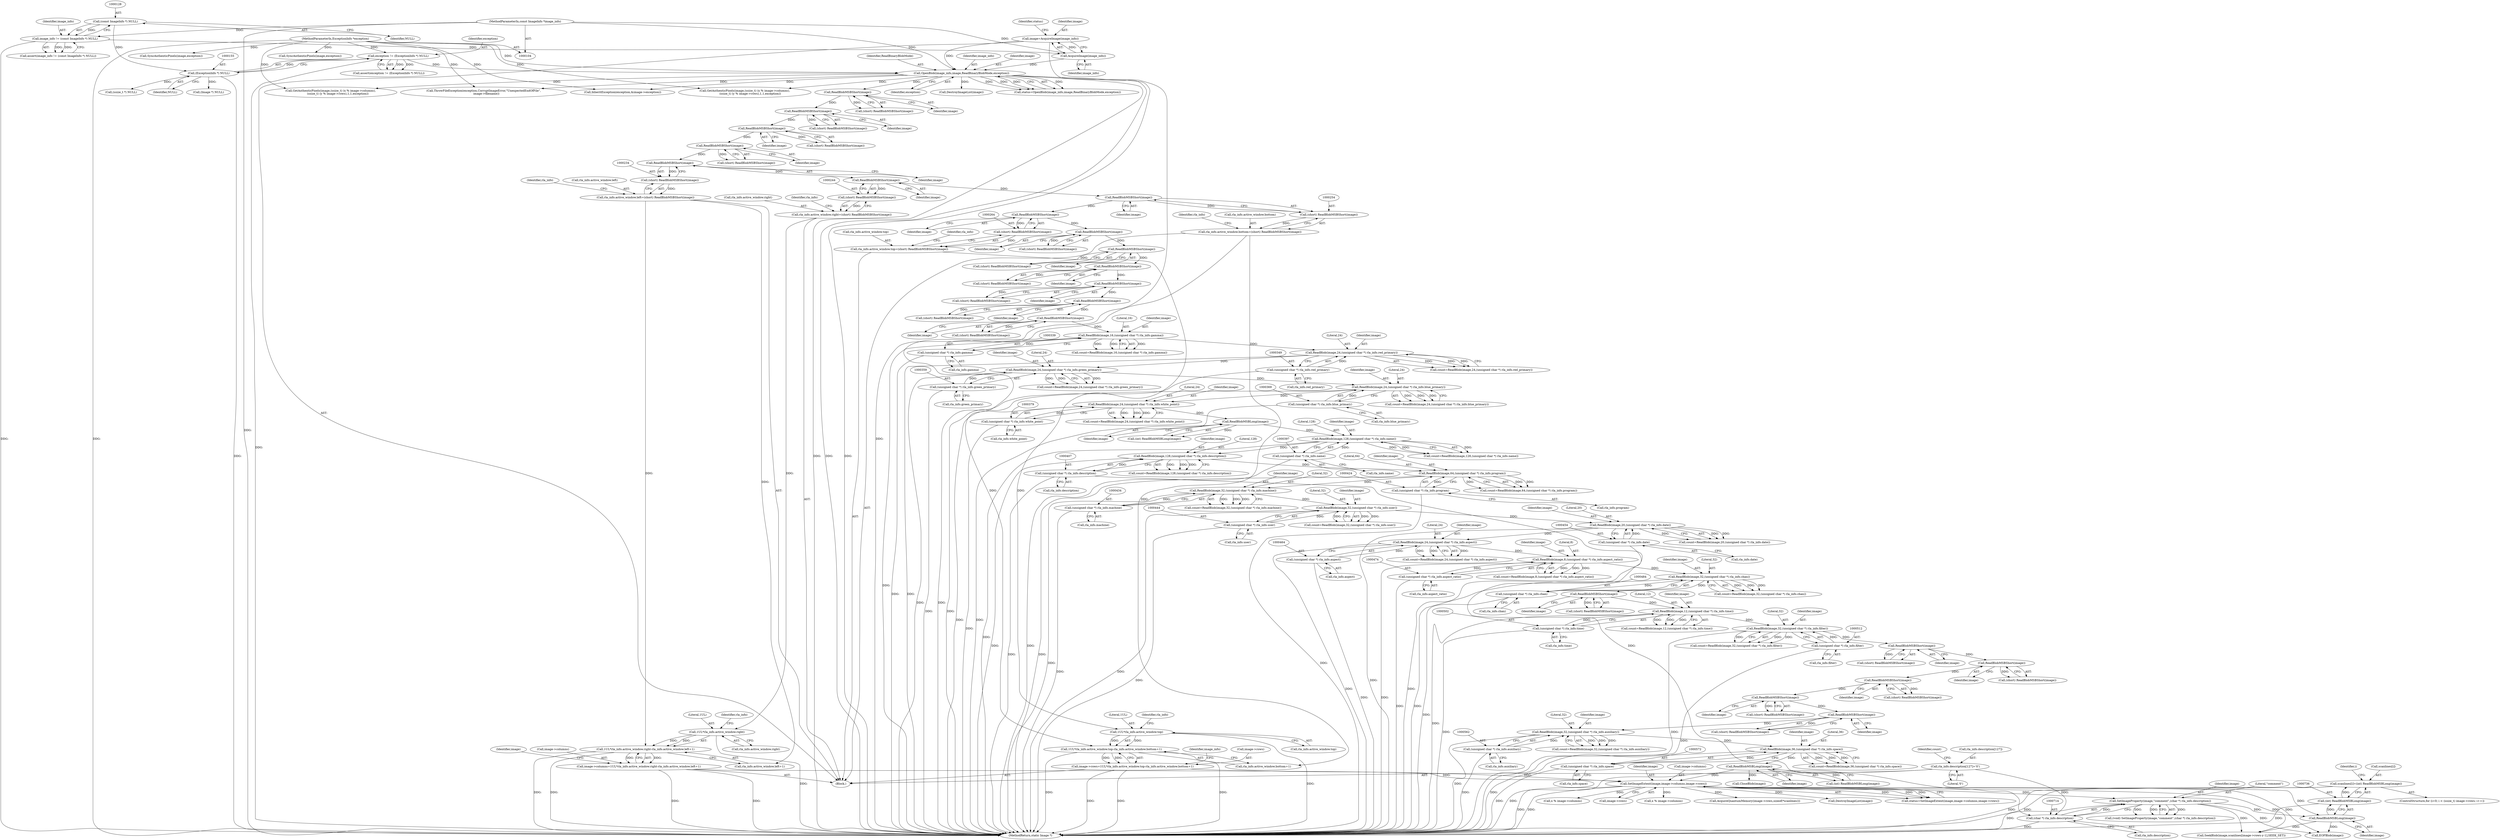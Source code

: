 digraph "0_ImageMagick_f6e9d0d9955e85bdd7540b251cd50d598dacc5e6_52@array" {
"1000731" [label="(Call,scanlines[i]=(int) ReadBlobMSBLong(image))"];
"1000735" [label="(Call,(int) ReadBlobMSBLong(image))"];
"1000737" [label="(Call,ReadBlobMSBLong(image))"];
"1000710" [label="(Call,SetImageProperty(image,\"comment\",(char *) rla_info.description))"];
"1000659" [label="(Call,SetImageExtent(image,image->columns,image->rows))"];
"1000591" [label="(Call,ReadBlobMSBLong(image))"];
"1000568" [label="(Call,ReadBlob(image,36,(unsigned char *) rla_info.space))"];
"1000558" [label="(Call,ReadBlob(image,32,(unsigned char *) rla_info.auxiliary))"];
"1000554" [label="(Call,ReadBlobMSBShort(image))"];
"1000546" [label="(Call,ReadBlobMSBShort(image))"];
"1000538" [label="(Call,ReadBlobMSBShort(image))"];
"1000530" [label="(Call,ReadBlobMSBShort(image))"];
"1000522" [label="(Call,ReadBlobMSBShort(image))"];
"1000508" [label="(Call,ReadBlob(image,32,(unsigned char *) rla_info.filter))"];
"1000498" [label="(Call,ReadBlob(image,12,(unsigned char *) rla_info.time))"];
"1000494" [label="(Call,ReadBlobMSBShort(image))"];
"1000480" [label="(Call,ReadBlob(image,32,(unsigned char *) rla_info.chan))"];
"1000470" [label="(Call,ReadBlob(image,8,(unsigned char *) rla_info.aspect_ratio))"];
"1000460" [label="(Call,ReadBlob(image,24,(unsigned char *) rla_info.aspect))"];
"1000450" [label="(Call,ReadBlob(image,20,(unsigned char *) rla_info.date))"];
"1000440" [label="(Call,ReadBlob(image,32,(unsigned char *) rla_info.user))"];
"1000430" [label="(Call,ReadBlob(image,32,(unsigned char *) rla_info.machine))"];
"1000420" [label="(Call,ReadBlob(image,64,(unsigned char *) rla_info.program))"];
"1000403" [label="(Call,ReadBlob(image,128,(unsigned char *) rla_info.description))"];
"1000393" [label="(Call,ReadBlob(image,128,(unsigned char *) rla_info.name))"];
"1000389" [label="(Call,ReadBlobMSBLong(image))"];
"1000375" [label="(Call,ReadBlob(image,24,(unsigned char *) rla_info.white_point))"];
"1000365" [label="(Call,ReadBlob(image,24,(unsigned char *) rla_info.blue_primary))"];
"1000355" [label="(Call,ReadBlob(image,24,(unsigned char *) rla_info.green_primary))"];
"1000345" [label="(Call,ReadBlob(image,24,(unsigned char *) rla_info.red_primary))"];
"1000335" [label="(Call,ReadBlob(image,16,(unsigned char *) rla_info.gamma))"];
"1000331" [label="(Call,ReadBlobMSBShort(image))"];
"1000323" [label="(Call,ReadBlobMSBShort(image))"];
"1000297" [label="(Call,ReadBlobMSBShort(image))"];
"1000289" [label="(Call,ReadBlobMSBShort(image))"];
"1000281" [label="(Call,ReadBlobMSBShort(image))"];
"1000273" [label="(Call,ReadBlobMSBShort(image))"];
"1000265" [label="(Call,ReadBlobMSBShort(image))"];
"1000255" [label="(Call,ReadBlobMSBShort(image))"];
"1000245" [label="(Call,ReadBlobMSBShort(image))"];
"1000235" [label="(Call,ReadBlobMSBShort(image))"];
"1000225" [label="(Call,ReadBlobMSBShort(image))"];
"1000215" [label="(Call,ReadBlobMSBShort(image))"];
"1000205" [label="(Call,ReadBlobMSBShort(image))"];
"1000195" [label="(Call,ReadBlobMSBShort(image))"];
"1000169" [label="(Call,OpenBlob(image_info,image,ReadBinaryBlobMode,exception))"];
"1000165" [label="(Call,AcquireImage(image_info))"];
"1000125" [label="(Call,image_info != (const ImageInfo *) NULL)"];
"1000105" [label="(MethodParameterIn,const ImageInfo *image_info)"];
"1000127" [label="(Call,(const ImageInfo *) NULL)"];
"1000163" [label="(Call,image=AcquireImage(image_info))"];
"1000152" [label="(Call,exception != (ExceptionInfo *) NULL)"];
"1000106" [label="(MethodParameterIn,ExceptionInfo *exception)"];
"1000154" [label="(Call,(ExceptionInfo *) NULL)"];
"1000338" [label="(Call,(unsigned char *) rla_info.gamma)"];
"1000348" [label="(Call,(unsigned char *) rla_info.red_primary)"];
"1000358" [label="(Call,(unsigned char *) rla_info.green_primary)"];
"1000368" [label="(Call,(unsigned char *) rla_info.blue_primary)"];
"1000378" [label="(Call,(unsigned char *) rla_info.white_point)"];
"1000396" [label="(Call,(unsigned char *) rla_info.name)"];
"1000406" [label="(Call,(unsigned char *) rla_info.description)"];
"1000423" [label="(Call,(unsigned char *) rla_info.program)"];
"1000433" [label="(Call,(unsigned char *) rla_info.machine)"];
"1000443" [label="(Call,(unsigned char *) rla_info.user)"];
"1000453" [label="(Call,(unsigned char *) rla_info.date)"];
"1000463" [label="(Call,(unsigned char *) rla_info.aspect)"];
"1000473" [label="(Call,(unsigned char *) rla_info.aspect_ratio)"];
"1000483" [label="(Call,(unsigned char *) rla_info.chan)"];
"1000501" [label="(Call,(unsigned char *) rla_info.time)"];
"1000511" [label="(Call,(unsigned char *) rla_info.filter)"];
"1000561" [label="(Call,(unsigned char *) rla_info.auxiliary)"];
"1000571" [label="(Call,(unsigned char *) rla_info.space)"];
"1000605" [label="(Call,image->columns=1UL*rla_info.active_window.right-rla_info.active_window.left+1)"];
"1000609" [label="(Call,1UL*rla_info.active_window.right-rla_info.active_window.left+1)"];
"1000610" [label="(Call,1UL*rla_info.active_window.right)"];
"1000237" [label="(Call,rla_info.active_window.right=(short) ReadBlobMSBShort(image))"];
"1000243" [label="(Call,(short) ReadBlobMSBShort(image))"];
"1000227" [label="(Call,rla_info.active_window.left=(short) ReadBlobMSBShort(image))"];
"1000233" [label="(Call,(short) ReadBlobMSBShort(image))"];
"1000624" [label="(Call,image->rows=1UL*rla_info.active_window.top-rla_info.active_window.bottom+1)"];
"1000628" [label="(Call,1UL*rla_info.active_window.top-rla_info.active_window.bottom+1)"];
"1000629" [label="(Call,1UL*rla_info.active_window.top)"];
"1000257" [label="(Call,rla_info.active_window.top=(short) ReadBlobMSBShort(image))"];
"1000263" [label="(Call,(short) ReadBlobMSBShort(image))"];
"1000247" [label="(Call,rla_info.active_window.bottom=(short) ReadBlobMSBShort(image))"];
"1000253" [label="(Call,(short) ReadBlobMSBShort(image))"];
"1000713" [label="(Call,(char *) rla_info.description)"];
"1000411" [label="(Call,rla_info.description[127]='\0')"];
"1000509" [label="(Identifier,image)"];
"1000711" [label="(Identifier,image)"];
"1000243" [label="(Call,(short) ReadBlobMSBShort(image))"];
"1000462" [label="(Literal,24)"];
"1000445" [label="(Call,rla_info.user)"];
"1000646" [label="(Identifier,image_info)"];
"1000258" [label="(Call,rla_info.active_window.top)"];
"1000151" [label="(Call,assert(exception != (ExceptionInfo *) NULL))"];
"1000257" [label="(Call,rla_info.active_window.top=(short) ReadBlobMSBShort(image))"];
"1000273" [label="(Call,ReadBlobMSBShort(image))"];
"1000522" [label="(Call,ReadBlobMSBShort(image))"];
"1000422" [label="(Literal,64)"];
"1000610" [label="(Call,1UL*rla_info.active_window.right)"];
"1000530" [label="(Call,ReadBlobMSBShort(image))"];
"1000373" [label="(Call,count=ReadBlob(image,24,(unsigned char *) rla_info.white_point))"];
"1000652" [label="(Call,CloseBlob(image))"];
"1000380" [label="(Call,rla_info.white_point)"];
"1000661" [label="(Call,image->columns)"];
"1000498" [label="(Call,ReadBlob(image,12,(unsigned char *) rla_info.time))"];
"1000213" [label="(Call,(short) ReadBlobMSBShort(image))"];
"1000181" [label="(Call,DestroyImageList(image))"];
"1000695" [label="(Call,(ssize_t *) NULL)"];
"1000156" [label="(Identifier,NULL)"];
"1000468" [label="(Call,count=ReadBlob(image,8,(unsigned char *) rla_info.aspect_ratio))"];
"1000636" [label="(Call,rla_info.active_window.bottom+1)"];
"1000290" [label="(Identifier,image)"];
"1000271" [label="(Call,(short) ReadBlobMSBShort(image))"];
"1000494" [label="(Call,ReadBlobMSBShort(image))"];
"1000839" [label="(Call,GetAuthenticPixels(image,(ssize_t) (x % image->columns),\n                (ssize_t) (y % image->rows),1,1,exception))"];
"1000390" [label="(Identifier,image)"];
"1000591" [label="(Call,ReadBlobMSBLong(image))"];
"1000346" [label="(Identifier,image)"];
"1000609" [label="(Call,1UL*rla_info.active_window.right-rla_info.active_window.left+1)"];
"1000664" [label="(Call,image->rows)"];
"1000460" [label="(Call,ReadBlob(image,24,(unsigned char *) rla_info.aspect))"];
"1000441" [label="(Identifier,image)"];
"1000511" [label="(Call,(unsigned char *) rla_info.filter)"];
"1000404" [label="(Identifier,image)"];
"1000124" [label="(Call,assert(image_info != (const ImageInfo *) NULL))"];
"1000240" [label="(Identifier,rla_info)"];
"1000573" [label="(Call,rla_info.space)"];
"1000732" [label="(Call,scanlines[i])"];
"1000461" [label="(Identifier,image)"];
"1000843" [label="(Call,x % image->columns)"];
"1000265" [label="(Call,ReadBlobMSBShort(image))"];
"1000592" [label="(Identifier,image)"];
"1000470" [label="(Call,ReadBlob(image,8,(unsigned char *) rla_info.aspect_ratio))"];
"1000228" [label="(Call,rla_info.active_window.left)"];
"1000233" [label="(Call,(short) ReadBlobMSBShort(image))"];
"1000195" [label="(Call,ReadBlobMSBShort(image))"];
"1000154" [label="(Call,(ExceptionInfo *) NULL)"];
"1000571" [label="(Call,(unsigned char *) rla_info.space)"];
"1000463" [label="(Call,(unsigned char *) rla_info.aspect)"];
"1000510" [label="(Literal,32)"];
"1000170" [label="(Identifier,image_info)"];
"1000639" [label="(Identifier,rla_info)"];
"1000356" [label="(Identifier,image)"];
"1000431" [label="(Identifier,image)"];
"1000395" [label="(Literal,128)"];
"1000236" [label="(Identifier,image)"];
"1001024" [label="(Call,ThrowFileException(exception,CorruptImageError,\"UnexpectedEndOfFile\",\n      image->filename))"];
"1000227" [label="(Call,rla_info.active_window.left=(short) ReadBlobMSBShort(image))"];
"1000568" [label="(Call,ReadBlob(image,36,(unsigned char *) rla_info.space))"];
"1000685" [label="(Call,AcquireQuantumMemory(image->rows,sizeof(*scanlines)))"];
"1000126" [label="(Identifier,image_info)"];
"1000503" [label="(Call,rla_info.time)"];
"1000758" [label="(Call,SeekBlob(image,scanlines[image->rows-y-1],SEEK_SET))"];
"1000287" [label="(Call,(short) ReadBlobMSBShort(image))"];
"1000321" [label="(Call,(short) ReadBlobMSBShort(image))"];
"1000247" [label="(Call,rla_info.active_window.bottom=(short) ReadBlobMSBShort(image))"];
"1000495" [label="(Identifier,image)"];
"1000617" [label="(Call,rla_info.active_window.left+1)"];
"1000401" [label="(Call,count=ReadBlob(image,128,(unsigned char *) rla_info.description))"];
"1000738" [label="(Identifier,image)"];
"1000473" [label="(Call,(unsigned char *) rla_info.aspect_ratio)"];
"1000335" [label="(Call,ReadBlob(image,16,(unsigned char *) rla_info.gamma))"];
"1000367" [label="(Literal,24)"];
"1000297" [label="(Call,ReadBlobMSBShort(image))"];
"1000331" [label="(Call,ReadBlobMSBShort(image))"];
"1000256" [label="(Identifier,image)"];
"1001021" [label="(Call,EOFBlob(image))"];
"1000496" [label="(Call,count=ReadBlob(image,12,(unsigned char *) rla_info.time))"];
"1000483" [label="(Call,(unsigned char *) rla_info.chan)"];
"1000215" [label="(Call,ReadBlobMSBShort(image))"];
"1000167" [label="(Call,status=OpenBlob(image_info,image,ReadBinaryBlobMode,exception))"];
"1000205" [label="(Call,ReadBlobMSBShort(image))"];
"1000206" [label="(Identifier,image)"];
"1000398" [label="(Call,rla_info.name)"];
"1000458" [label="(Call,count=ReadBlob(image,24,(unsigned char *) rla_info.aspect))"];
"1000248" [label="(Call,rla_info.active_window.bottom)"];
"1000171" [label="(Identifier,image)"];
"1000605" [label="(Call,image->columns=1UL*rla_info.active_window.right-rla_info.active_window.left+1)"];
"1000443" [label="(Call,(unsigned char *) rla_info.user)"];
"1000323" [label="(Call,ReadBlobMSBShort(image))"];
"1000453" [label="(Call,(unsigned char *) rla_info.date)"];
"1000520" [label="(Call,(short) ReadBlobMSBShort(image))"];
"1000712" [label="(Literal,\"comment\")"];
"1000432" [label="(Literal,32)"];
"1000340" [label="(Call,rla_info.gamma)"];
"1000546" [label="(Call,ReadBlobMSBShort(image))"];
"1000406" [label="(Call,(unsigned char *) rla_info.description)"];
"1000164" [label="(Identifier,image)"];
"1000513" [label="(Call,rla_info.filter)"];
"1000672" [label="(Call,InheritException(exception,&image->exception))"];
"1000626" [label="(Identifier,image)"];
"1000216" [label="(Identifier,image)"];
"1000169" [label="(Call,OpenBlob(image_info,image,ReadBinaryBlobMode,exception))"];
"1000492" [label="(Call,(short) ReadBlobMSBShort(image))"];
"1000631" [label="(Call,rla_info.active_window.top)"];
"1000452" [label="(Literal,20)"];
"1000375" [label="(Call,ReadBlob(image,24,(unsigned char *) rla_info.white_point))"];
"1000245" [label="(Call,ReadBlobMSBShort(image))"];
"1000544" [label="(Call,(short) ReadBlobMSBShort(image))"];
"1000433" [label="(Call,(unsigned char *) rla_info.machine)"];
"1000168" [label="(Identifier,status)"];
"1000423" [label="(Call,(unsigned char *) rla_info.program)"];
"1000451" [label="(Identifier,image)"];
"1000428" [label="(Call,count=ReadBlob(image,32,(unsigned char *) rla_info.machine))"];
"1000365" [label="(Call,ReadBlob(image,24,(unsigned char *) rla_info.blue_primary))"];
"1000263" [label="(Call,(short) ReadBlobMSBShort(image))"];
"1000438" [label="(Call,count=ReadBlob(image,32,(unsigned char *) rla_info.user))"];
"1000547" [label="(Identifier,image)"];
"1000343" [label="(Call,count=ReadBlob(image,24,(unsigned char *) rla_info.red_primary))"];
"1000226" [label="(Identifier,image)"];
"1000260" [label="(Identifier,rla_info)"];
"1000558" [label="(Call,ReadBlob(image,32,(unsigned char *) rla_info.auxiliary))"];
"1000731" [label="(Call,scanlines[i]=(int) ReadBlobMSBLong(image))"];
"1000405" [label="(Literal,128)"];
"1000378" [label="(Call,(unsigned char *) rla_info.white_point)"];
"1000624" [label="(Call,image->rows=1UL*rla_info.active_window.top-rla_info.active_window.bottom+1)"];
"1000523" [label="(Identifier,image)"];
"1000425" [label="(Call,rla_info.program)"];
"1000348" [label="(Call,(unsigned char *) rla_info.red_primary)"];
"1000279" [label="(Call,(short) ReadBlobMSBShort(image))"];
"1000482" [label="(Literal,32)"];
"1000387" [label="(Call,(int) ReadBlobMSBLong(image))"];
"1000370" [label="(Call,rla_info.blue_primary)"];
"1000250" [label="(Identifier,rla_info)"];
"1000345" [label="(Call,ReadBlob(image,24,(unsigned char *) rla_info.red_primary))"];
"1000737" [label="(Call,ReadBlobMSBLong(image))"];
"1000710" [label="(Call,SetImageProperty(image,\"comment\",(char *) rla_info.description))"];
"1000475" [label="(Call,rla_info.aspect_ratio)"];
"1000281" [label="(Call,ReadBlobMSBShort(image))"];
"1000730" [label="(Identifier,i)"];
"1000366" [label="(Identifier,image)"];
"1000360" [label="(Call,rla_info.green_primary)"];
"1000531" [label="(Identifier,image)"];
"1000629" [label="(Call,1UL*rla_info.active_window.top)"];
"1000448" [label="(Call,count=ReadBlob(image,20,(unsigned char *) rla_info.date))"];
"1000485" [label="(Call,rla_info.chan)"];
"1000480" [label="(Call,ReadBlob(image,32,(unsigned char *) rla_info.chan))"];
"1000538" [label="(Call,ReadBlobMSBShort(image))"];
"1000337" [label="(Literal,16)"];
"1000536" [label="(Call,(short) ReadBlobMSBShort(image))"];
"1000465" [label="(Call,rla_info.aspect)"];
"1000289" [label="(Call,ReadBlobMSBShort(image))"];
"1000393" [label="(Call,ReadBlob(image,128,(unsigned char *) rla_info.name))"];
"1000376" [label="(Identifier,image)"];
"1000611" [label="(Literal,1UL)"];
"1000153" [label="(Identifier,exception)"];
"1000554" [label="(Call,ReadBlobMSBShort(image))"];
"1000539" [label="(Identifier,image)"];
"1000107" [label="(Block,)"];
"1000560" [label="(Literal,32)"];
"1000931" [label="(Call,GetAuthenticPixels(image,(ssize_t) (x % image->columns),\n            (ssize_t) (y % image->rows),1,1,exception))"];
"1000421" [label="(Identifier,image)"];
"1000127" [label="(Call,(const ImageInfo *) NULL)"];
"1000106" [label="(MethodParameterIn,ExceptionInfo *exception)"];
"1000563" [label="(Call,rla_info.auxiliary)"];
"1000282" [label="(Identifier,image)"];
"1000713" [label="(Call,(char *) rla_info.description)"];
"1000679" [label="(Call,DestroyImageList(image))"];
"1000347" [label="(Literal,24)"];
"1000329" [label="(Call,(short) ReadBlobMSBShort(image))"];
"1000338" [label="(Call,(unsigned char *) rla_info.gamma)"];
"1000253" [label="(Call,(short) ReadBlobMSBShort(image))"];
"1000269" [label="(Identifier,rla_info)"];
"1000358" [label="(Call,(unsigned char *) rla_info.green_primary)"];
"1000368" [label="(Call,(unsigned char *) rla_info.blue_primary)"];
"1000274" [label="(Identifier,image)"];
"1000408" [label="(Call,rla_info.description)"];
"1000152" [label="(Call,exception != (ExceptionInfo *) NULL)"];
"1000420" [label="(Call,ReadBlob(image,64,(unsigned char *) rla_info.program))"];
"1000715" [label="(Call,rla_info.description)"];
"1000657" [label="(Call,status=SetImageExtent(image,image->columns,image->rows))"];
"1000417" [label="(Literal,'\0')"];
"1000105" [label="(MethodParameterIn,const ImageInfo *image_info)"];
"1000336" [label="(Identifier,image)"];
"1000708" [label="(Call,(void) SetImageProperty(image,\"comment\",(char *) rla_info.description))"];
"1000394" [label="(Identifier,image)"];
"1000403" [label="(Call,ReadBlob(image,128,(unsigned char *) rla_info.description))"];
"1000389" [label="(Call,ReadBlobMSBLong(image))"];
"1001038" [label="(MethodReturn,static Image *)"];
"1000324" [label="(Identifier,image)"];
"1000569" [label="(Identifier,image)"];
"1000612" [label="(Call,rla_info.active_window.right)"];
"1000481" [label="(Identifier,image)"];
"1000166" [label="(Identifier,image_info)"];
"1000559" [label="(Identifier,image)"];
"1000355" [label="(Call,ReadBlob(image,24,(unsigned char *) rla_info.green_primary))"];
"1000196" [label="(Identifier,image)"];
"1000500" [label="(Literal,12)"];
"1000570" [label="(Literal,36)"];
"1000718" [label="(ControlStructure,for (i=0; i < (ssize_t) image->rows; i++))"];
"1000246" [label="(Identifier,image)"];
"1000411" [label="(Call,rla_info.description[127]='\0')"];
"1000552" [label="(Call,(short) ReadBlobMSBShort(image))"];
"1000223" [label="(Call,(short) ReadBlobMSBShort(image))"];
"1000478" [label="(Call,count=ReadBlob(image,32,(unsigned char *) rla_info.chan))"];
"1000332" [label="(Identifier,image)"];
"1000628" [label="(Call,1UL*rla_info.active_window.top-rla_info.active_window.bottom+1)"];
"1000225" [label="(Call,ReadBlobMSBShort(image))"];
"1000660" [label="(Identifier,image)"];
"1000499" [label="(Identifier,image)"];
"1000295" [label="(Call,(short) ReadBlobMSBShort(image))"];
"1000165" [label="(Call,AcquireImage(image_info))"];
"1000471" [label="(Identifier,image)"];
"1000184" [label="(Call,(Image *) NULL)"];
"1000353" [label="(Call,count=ReadBlob(image,24,(unsigned char *) rla_info.green_primary))"];
"1000418" [label="(Call,count=ReadBlob(image,64,(unsigned char *) rla_info.program))"];
"1000735" [label="(Call,(int) ReadBlobMSBLong(image))"];
"1000589" [label="(Call,(int) ReadBlobMSBLong(image))"];
"1000203" [label="(Call,(short) ReadBlobMSBShort(image))"];
"1000298" [label="(Identifier,image)"];
"1000561" [label="(Call,(unsigned char *) rla_info.auxiliary)"];
"1000391" [label="(Call,count=ReadBlob(image,128,(unsigned char *) rla_info.name))"];
"1000935" [label="(Call,x % image->columns)"];
"1000501" [label="(Call,(unsigned char *) rla_info.time)"];
"1000419" [label="(Identifier,count)"];
"1000396" [label="(Call,(unsigned char *) rla_info.name)"];
"1000129" [label="(Identifier,NULL)"];
"1000237" [label="(Call,rla_info.active_window.right=(short) ReadBlobMSBShort(image))"];
"1000266" [label="(Identifier,image)"];
"1000556" [label="(Call,count=ReadBlob(image,32,(unsigned char *) rla_info.auxiliary))"];
"1000508" [label="(Call,ReadBlob(image,32,(unsigned char *) rla_info.filter))"];
"1000472" [label="(Literal,8)"];
"1000125" [label="(Call,image_info != (const ImageInfo *) NULL)"];
"1000907" [label="(Call,SyncAuthenticPixels(image,exception))"];
"1000506" [label="(Call,count=ReadBlob(image,32,(unsigned char *) rla_info.filter))"];
"1000377" [label="(Literal,24)"];
"1000991" [label="(Call,SyncAuthenticPixels(image,exception))"];
"1000255" [label="(Call,ReadBlobMSBShort(image))"];
"1000659" [label="(Call,SetImageExtent(image,image->columns,image->rows))"];
"1000630" [label="(Literal,1UL)"];
"1000163" [label="(Call,image=AcquireImage(image_info))"];
"1000235" [label="(Call,ReadBlobMSBShort(image))"];
"1000350" [label="(Call,rla_info.red_primary)"];
"1000528" [label="(Call,(short) ReadBlobMSBShort(image))"];
"1000620" [label="(Identifier,rla_info)"];
"1000450" [label="(Call,ReadBlob(image,20,(unsigned char *) rla_info.date))"];
"1000238" [label="(Call,rla_info.active_window.right)"];
"1000430" [label="(Call,ReadBlob(image,32,(unsigned char *) rla_info.machine))"];
"1000625" [label="(Call,image->rows)"];
"1000412" [label="(Call,rla_info.description[127])"];
"1000440" [label="(Call,ReadBlob(image,32,(unsigned char *) rla_info.user))"];
"1000357" [label="(Literal,24)"];
"1000333" [label="(Call,count=ReadBlob(image,16,(unsigned char *) rla_info.gamma))"];
"1000173" [label="(Identifier,exception)"];
"1000566" [label="(Call,count=ReadBlob(image,36,(unsigned char *) rla_info.space))"];
"1000455" [label="(Call,rla_info.date)"];
"1000606" [label="(Call,image->columns)"];
"1000442" [label="(Literal,32)"];
"1000172" [label="(Identifier,ReadBinaryBlobMode)"];
"1000363" [label="(Call,count=ReadBlob(image,24,(unsigned char *) rla_info.blue_primary))"];
"1000193" [label="(Call,(short) ReadBlobMSBShort(image))"];
"1000435" [label="(Call,rla_info.machine)"];
"1000555" [label="(Identifier,image)"];
"1000731" -> "1000718"  [label="AST: "];
"1000731" -> "1000735"  [label="CFG: "];
"1000732" -> "1000731"  [label="AST: "];
"1000735" -> "1000731"  [label="AST: "];
"1000730" -> "1000731"  [label="CFG: "];
"1000731" -> "1001038"  [label="DDG: "];
"1000731" -> "1001038"  [label="DDG: "];
"1000735" -> "1000731"  [label="DDG: "];
"1000735" -> "1000737"  [label="CFG: "];
"1000736" -> "1000735"  [label="AST: "];
"1000737" -> "1000735"  [label="AST: "];
"1000735" -> "1001038"  [label="DDG: "];
"1000737" -> "1000735"  [label="DDG: "];
"1000737" -> "1000738"  [label="CFG: "];
"1000738" -> "1000737"  [label="AST: "];
"1000710" -> "1000737"  [label="DDG: "];
"1000659" -> "1000737"  [label="DDG: "];
"1000737" -> "1000758"  [label="DDG: "];
"1000737" -> "1001021"  [label="DDG: "];
"1000710" -> "1000708"  [label="AST: "];
"1000710" -> "1000713"  [label="CFG: "];
"1000711" -> "1000710"  [label="AST: "];
"1000712" -> "1000710"  [label="AST: "];
"1000713" -> "1000710"  [label="AST: "];
"1000708" -> "1000710"  [label="CFG: "];
"1000710" -> "1001038"  [label="DDG: "];
"1000710" -> "1000708"  [label="DDG: "];
"1000710" -> "1000708"  [label="DDG: "];
"1000710" -> "1000708"  [label="DDG: "];
"1000659" -> "1000710"  [label="DDG: "];
"1000713" -> "1000710"  [label="DDG: "];
"1000710" -> "1000758"  [label="DDG: "];
"1000710" -> "1001021"  [label="DDG: "];
"1000659" -> "1000657"  [label="AST: "];
"1000659" -> "1000664"  [label="CFG: "];
"1000660" -> "1000659"  [label="AST: "];
"1000661" -> "1000659"  [label="AST: "];
"1000664" -> "1000659"  [label="AST: "];
"1000657" -> "1000659"  [label="CFG: "];
"1000659" -> "1001038"  [label="DDG: "];
"1000659" -> "1001038"  [label="DDG: "];
"1000659" -> "1000657"  [label="DDG: "];
"1000659" -> "1000657"  [label="DDG: "];
"1000659" -> "1000657"  [label="DDG: "];
"1000591" -> "1000659"  [label="DDG: "];
"1000605" -> "1000659"  [label="DDG: "];
"1000624" -> "1000659"  [label="DDG: "];
"1000659" -> "1000679"  [label="DDG: "];
"1000659" -> "1000685"  [label="DDG: "];
"1000659" -> "1000758"  [label="DDG: "];
"1000659" -> "1000843"  [label="DDG: "];
"1000659" -> "1000935"  [label="DDG: "];
"1000659" -> "1001021"  [label="DDG: "];
"1000591" -> "1000589"  [label="AST: "];
"1000591" -> "1000592"  [label="CFG: "];
"1000592" -> "1000591"  [label="AST: "];
"1000589" -> "1000591"  [label="CFG: "];
"1000591" -> "1000589"  [label="DDG: "];
"1000568" -> "1000591"  [label="DDG: "];
"1000591" -> "1000652"  [label="DDG: "];
"1000568" -> "1000566"  [label="AST: "];
"1000568" -> "1000571"  [label="CFG: "];
"1000569" -> "1000568"  [label="AST: "];
"1000570" -> "1000568"  [label="AST: "];
"1000571" -> "1000568"  [label="AST: "];
"1000566" -> "1000568"  [label="CFG: "];
"1000568" -> "1001038"  [label="DDG: "];
"1000568" -> "1000566"  [label="DDG: "];
"1000568" -> "1000566"  [label="DDG: "];
"1000568" -> "1000566"  [label="DDG: "];
"1000558" -> "1000568"  [label="DDG: "];
"1000571" -> "1000568"  [label="DDG: "];
"1000558" -> "1000556"  [label="AST: "];
"1000558" -> "1000561"  [label="CFG: "];
"1000559" -> "1000558"  [label="AST: "];
"1000560" -> "1000558"  [label="AST: "];
"1000561" -> "1000558"  [label="AST: "];
"1000556" -> "1000558"  [label="CFG: "];
"1000558" -> "1001038"  [label="DDG: "];
"1000558" -> "1000556"  [label="DDG: "];
"1000558" -> "1000556"  [label="DDG: "];
"1000558" -> "1000556"  [label="DDG: "];
"1000554" -> "1000558"  [label="DDG: "];
"1000561" -> "1000558"  [label="DDG: "];
"1000554" -> "1000552"  [label="AST: "];
"1000554" -> "1000555"  [label="CFG: "];
"1000555" -> "1000554"  [label="AST: "];
"1000552" -> "1000554"  [label="CFG: "];
"1000554" -> "1000552"  [label="DDG: "];
"1000546" -> "1000554"  [label="DDG: "];
"1000546" -> "1000544"  [label="AST: "];
"1000546" -> "1000547"  [label="CFG: "];
"1000547" -> "1000546"  [label="AST: "];
"1000544" -> "1000546"  [label="CFG: "];
"1000546" -> "1000544"  [label="DDG: "];
"1000538" -> "1000546"  [label="DDG: "];
"1000538" -> "1000536"  [label="AST: "];
"1000538" -> "1000539"  [label="CFG: "];
"1000539" -> "1000538"  [label="AST: "];
"1000536" -> "1000538"  [label="CFG: "];
"1000538" -> "1000536"  [label="DDG: "];
"1000530" -> "1000538"  [label="DDG: "];
"1000530" -> "1000528"  [label="AST: "];
"1000530" -> "1000531"  [label="CFG: "];
"1000531" -> "1000530"  [label="AST: "];
"1000528" -> "1000530"  [label="CFG: "];
"1000530" -> "1000528"  [label="DDG: "];
"1000522" -> "1000530"  [label="DDG: "];
"1000522" -> "1000520"  [label="AST: "];
"1000522" -> "1000523"  [label="CFG: "];
"1000523" -> "1000522"  [label="AST: "];
"1000520" -> "1000522"  [label="CFG: "];
"1000522" -> "1000520"  [label="DDG: "];
"1000508" -> "1000522"  [label="DDG: "];
"1000508" -> "1000506"  [label="AST: "];
"1000508" -> "1000511"  [label="CFG: "];
"1000509" -> "1000508"  [label="AST: "];
"1000510" -> "1000508"  [label="AST: "];
"1000511" -> "1000508"  [label="AST: "];
"1000506" -> "1000508"  [label="CFG: "];
"1000508" -> "1001038"  [label="DDG: "];
"1000508" -> "1000506"  [label="DDG: "];
"1000508" -> "1000506"  [label="DDG: "];
"1000508" -> "1000506"  [label="DDG: "];
"1000498" -> "1000508"  [label="DDG: "];
"1000511" -> "1000508"  [label="DDG: "];
"1000498" -> "1000496"  [label="AST: "];
"1000498" -> "1000501"  [label="CFG: "];
"1000499" -> "1000498"  [label="AST: "];
"1000500" -> "1000498"  [label="AST: "];
"1000501" -> "1000498"  [label="AST: "];
"1000496" -> "1000498"  [label="CFG: "];
"1000498" -> "1001038"  [label="DDG: "];
"1000498" -> "1000496"  [label="DDG: "];
"1000498" -> "1000496"  [label="DDG: "];
"1000498" -> "1000496"  [label="DDG: "];
"1000494" -> "1000498"  [label="DDG: "];
"1000501" -> "1000498"  [label="DDG: "];
"1000494" -> "1000492"  [label="AST: "];
"1000494" -> "1000495"  [label="CFG: "];
"1000495" -> "1000494"  [label="AST: "];
"1000492" -> "1000494"  [label="CFG: "];
"1000494" -> "1000492"  [label="DDG: "];
"1000480" -> "1000494"  [label="DDG: "];
"1000480" -> "1000478"  [label="AST: "];
"1000480" -> "1000483"  [label="CFG: "];
"1000481" -> "1000480"  [label="AST: "];
"1000482" -> "1000480"  [label="AST: "];
"1000483" -> "1000480"  [label="AST: "];
"1000478" -> "1000480"  [label="CFG: "];
"1000480" -> "1001038"  [label="DDG: "];
"1000480" -> "1000478"  [label="DDG: "];
"1000480" -> "1000478"  [label="DDG: "];
"1000480" -> "1000478"  [label="DDG: "];
"1000470" -> "1000480"  [label="DDG: "];
"1000483" -> "1000480"  [label="DDG: "];
"1000470" -> "1000468"  [label="AST: "];
"1000470" -> "1000473"  [label="CFG: "];
"1000471" -> "1000470"  [label="AST: "];
"1000472" -> "1000470"  [label="AST: "];
"1000473" -> "1000470"  [label="AST: "];
"1000468" -> "1000470"  [label="CFG: "];
"1000470" -> "1001038"  [label="DDG: "];
"1000470" -> "1000468"  [label="DDG: "];
"1000470" -> "1000468"  [label="DDG: "];
"1000470" -> "1000468"  [label="DDG: "];
"1000460" -> "1000470"  [label="DDG: "];
"1000473" -> "1000470"  [label="DDG: "];
"1000460" -> "1000458"  [label="AST: "];
"1000460" -> "1000463"  [label="CFG: "];
"1000461" -> "1000460"  [label="AST: "];
"1000462" -> "1000460"  [label="AST: "];
"1000463" -> "1000460"  [label="AST: "];
"1000458" -> "1000460"  [label="CFG: "];
"1000460" -> "1001038"  [label="DDG: "];
"1000460" -> "1000458"  [label="DDG: "];
"1000460" -> "1000458"  [label="DDG: "];
"1000460" -> "1000458"  [label="DDG: "];
"1000450" -> "1000460"  [label="DDG: "];
"1000463" -> "1000460"  [label="DDG: "];
"1000450" -> "1000448"  [label="AST: "];
"1000450" -> "1000453"  [label="CFG: "];
"1000451" -> "1000450"  [label="AST: "];
"1000452" -> "1000450"  [label="AST: "];
"1000453" -> "1000450"  [label="AST: "];
"1000448" -> "1000450"  [label="CFG: "];
"1000450" -> "1001038"  [label="DDG: "];
"1000450" -> "1000448"  [label="DDG: "];
"1000450" -> "1000448"  [label="DDG: "];
"1000450" -> "1000448"  [label="DDG: "];
"1000440" -> "1000450"  [label="DDG: "];
"1000453" -> "1000450"  [label="DDG: "];
"1000440" -> "1000438"  [label="AST: "];
"1000440" -> "1000443"  [label="CFG: "];
"1000441" -> "1000440"  [label="AST: "];
"1000442" -> "1000440"  [label="AST: "];
"1000443" -> "1000440"  [label="AST: "];
"1000438" -> "1000440"  [label="CFG: "];
"1000440" -> "1001038"  [label="DDG: "];
"1000440" -> "1000438"  [label="DDG: "];
"1000440" -> "1000438"  [label="DDG: "];
"1000440" -> "1000438"  [label="DDG: "];
"1000430" -> "1000440"  [label="DDG: "];
"1000443" -> "1000440"  [label="DDG: "];
"1000430" -> "1000428"  [label="AST: "];
"1000430" -> "1000433"  [label="CFG: "];
"1000431" -> "1000430"  [label="AST: "];
"1000432" -> "1000430"  [label="AST: "];
"1000433" -> "1000430"  [label="AST: "];
"1000428" -> "1000430"  [label="CFG: "];
"1000430" -> "1001038"  [label="DDG: "];
"1000430" -> "1000428"  [label="DDG: "];
"1000430" -> "1000428"  [label="DDG: "];
"1000430" -> "1000428"  [label="DDG: "];
"1000420" -> "1000430"  [label="DDG: "];
"1000433" -> "1000430"  [label="DDG: "];
"1000420" -> "1000418"  [label="AST: "];
"1000420" -> "1000423"  [label="CFG: "];
"1000421" -> "1000420"  [label="AST: "];
"1000422" -> "1000420"  [label="AST: "];
"1000423" -> "1000420"  [label="AST: "];
"1000418" -> "1000420"  [label="CFG: "];
"1000420" -> "1001038"  [label="DDG: "];
"1000420" -> "1000418"  [label="DDG: "];
"1000420" -> "1000418"  [label="DDG: "];
"1000420" -> "1000418"  [label="DDG: "];
"1000403" -> "1000420"  [label="DDG: "];
"1000423" -> "1000420"  [label="DDG: "];
"1000403" -> "1000401"  [label="AST: "];
"1000403" -> "1000406"  [label="CFG: "];
"1000404" -> "1000403"  [label="AST: "];
"1000405" -> "1000403"  [label="AST: "];
"1000406" -> "1000403"  [label="AST: "];
"1000401" -> "1000403"  [label="CFG: "];
"1000403" -> "1001038"  [label="DDG: "];
"1000403" -> "1000401"  [label="DDG: "];
"1000403" -> "1000401"  [label="DDG: "];
"1000403" -> "1000401"  [label="DDG: "];
"1000393" -> "1000403"  [label="DDG: "];
"1000406" -> "1000403"  [label="DDG: "];
"1000393" -> "1000391"  [label="AST: "];
"1000393" -> "1000396"  [label="CFG: "];
"1000394" -> "1000393"  [label="AST: "];
"1000395" -> "1000393"  [label="AST: "];
"1000396" -> "1000393"  [label="AST: "];
"1000391" -> "1000393"  [label="CFG: "];
"1000393" -> "1001038"  [label="DDG: "];
"1000393" -> "1000391"  [label="DDG: "];
"1000393" -> "1000391"  [label="DDG: "];
"1000393" -> "1000391"  [label="DDG: "];
"1000389" -> "1000393"  [label="DDG: "];
"1000396" -> "1000393"  [label="DDG: "];
"1000389" -> "1000387"  [label="AST: "];
"1000389" -> "1000390"  [label="CFG: "];
"1000390" -> "1000389"  [label="AST: "];
"1000387" -> "1000389"  [label="CFG: "];
"1000389" -> "1000387"  [label="DDG: "];
"1000375" -> "1000389"  [label="DDG: "];
"1000375" -> "1000373"  [label="AST: "];
"1000375" -> "1000378"  [label="CFG: "];
"1000376" -> "1000375"  [label="AST: "];
"1000377" -> "1000375"  [label="AST: "];
"1000378" -> "1000375"  [label="AST: "];
"1000373" -> "1000375"  [label="CFG: "];
"1000375" -> "1001038"  [label="DDG: "];
"1000375" -> "1000373"  [label="DDG: "];
"1000375" -> "1000373"  [label="DDG: "];
"1000375" -> "1000373"  [label="DDG: "];
"1000365" -> "1000375"  [label="DDG: "];
"1000378" -> "1000375"  [label="DDG: "];
"1000365" -> "1000363"  [label="AST: "];
"1000365" -> "1000368"  [label="CFG: "];
"1000366" -> "1000365"  [label="AST: "];
"1000367" -> "1000365"  [label="AST: "];
"1000368" -> "1000365"  [label="AST: "];
"1000363" -> "1000365"  [label="CFG: "];
"1000365" -> "1001038"  [label="DDG: "];
"1000365" -> "1000363"  [label="DDG: "];
"1000365" -> "1000363"  [label="DDG: "];
"1000365" -> "1000363"  [label="DDG: "];
"1000355" -> "1000365"  [label="DDG: "];
"1000368" -> "1000365"  [label="DDG: "];
"1000355" -> "1000353"  [label="AST: "];
"1000355" -> "1000358"  [label="CFG: "];
"1000356" -> "1000355"  [label="AST: "];
"1000357" -> "1000355"  [label="AST: "];
"1000358" -> "1000355"  [label="AST: "];
"1000353" -> "1000355"  [label="CFG: "];
"1000355" -> "1001038"  [label="DDG: "];
"1000355" -> "1000353"  [label="DDG: "];
"1000355" -> "1000353"  [label="DDG: "];
"1000355" -> "1000353"  [label="DDG: "];
"1000345" -> "1000355"  [label="DDG: "];
"1000358" -> "1000355"  [label="DDG: "];
"1000345" -> "1000343"  [label="AST: "];
"1000345" -> "1000348"  [label="CFG: "];
"1000346" -> "1000345"  [label="AST: "];
"1000347" -> "1000345"  [label="AST: "];
"1000348" -> "1000345"  [label="AST: "];
"1000343" -> "1000345"  [label="CFG: "];
"1000345" -> "1001038"  [label="DDG: "];
"1000345" -> "1000343"  [label="DDG: "];
"1000345" -> "1000343"  [label="DDG: "];
"1000345" -> "1000343"  [label="DDG: "];
"1000335" -> "1000345"  [label="DDG: "];
"1000348" -> "1000345"  [label="DDG: "];
"1000335" -> "1000333"  [label="AST: "];
"1000335" -> "1000338"  [label="CFG: "];
"1000336" -> "1000335"  [label="AST: "];
"1000337" -> "1000335"  [label="AST: "];
"1000338" -> "1000335"  [label="AST: "];
"1000333" -> "1000335"  [label="CFG: "];
"1000335" -> "1001038"  [label="DDG: "];
"1000335" -> "1000333"  [label="DDG: "];
"1000335" -> "1000333"  [label="DDG: "];
"1000335" -> "1000333"  [label="DDG: "];
"1000331" -> "1000335"  [label="DDG: "];
"1000338" -> "1000335"  [label="DDG: "];
"1000331" -> "1000329"  [label="AST: "];
"1000331" -> "1000332"  [label="CFG: "];
"1000332" -> "1000331"  [label="AST: "];
"1000329" -> "1000331"  [label="CFG: "];
"1000331" -> "1000329"  [label="DDG: "];
"1000323" -> "1000331"  [label="DDG: "];
"1000323" -> "1000321"  [label="AST: "];
"1000323" -> "1000324"  [label="CFG: "];
"1000324" -> "1000323"  [label="AST: "];
"1000321" -> "1000323"  [label="CFG: "];
"1000323" -> "1000321"  [label="DDG: "];
"1000297" -> "1000323"  [label="DDG: "];
"1000297" -> "1000295"  [label="AST: "];
"1000297" -> "1000298"  [label="CFG: "];
"1000298" -> "1000297"  [label="AST: "];
"1000295" -> "1000297"  [label="CFG: "];
"1000297" -> "1000295"  [label="DDG: "];
"1000289" -> "1000297"  [label="DDG: "];
"1000289" -> "1000287"  [label="AST: "];
"1000289" -> "1000290"  [label="CFG: "];
"1000290" -> "1000289"  [label="AST: "];
"1000287" -> "1000289"  [label="CFG: "];
"1000289" -> "1000287"  [label="DDG: "];
"1000281" -> "1000289"  [label="DDG: "];
"1000281" -> "1000279"  [label="AST: "];
"1000281" -> "1000282"  [label="CFG: "];
"1000282" -> "1000281"  [label="AST: "];
"1000279" -> "1000281"  [label="CFG: "];
"1000281" -> "1000279"  [label="DDG: "];
"1000273" -> "1000281"  [label="DDG: "];
"1000273" -> "1000271"  [label="AST: "];
"1000273" -> "1000274"  [label="CFG: "];
"1000274" -> "1000273"  [label="AST: "];
"1000271" -> "1000273"  [label="CFG: "];
"1000273" -> "1000271"  [label="DDG: "];
"1000265" -> "1000273"  [label="DDG: "];
"1000265" -> "1000263"  [label="AST: "];
"1000265" -> "1000266"  [label="CFG: "];
"1000266" -> "1000265"  [label="AST: "];
"1000263" -> "1000265"  [label="CFG: "];
"1000265" -> "1000263"  [label="DDG: "];
"1000255" -> "1000265"  [label="DDG: "];
"1000255" -> "1000253"  [label="AST: "];
"1000255" -> "1000256"  [label="CFG: "];
"1000256" -> "1000255"  [label="AST: "];
"1000253" -> "1000255"  [label="CFG: "];
"1000255" -> "1000253"  [label="DDG: "];
"1000245" -> "1000255"  [label="DDG: "];
"1000245" -> "1000243"  [label="AST: "];
"1000245" -> "1000246"  [label="CFG: "];
"1000246" -> "1000245"  [label="AST: "];
"1000243" -> "1000245"  [label="CFG: "];
"1000245" -> "1000243"  [label="DDG: "];
"1000235" -> "1000245"  [label="DDG: "];
"1000235" -> "1000233"  [label="AST: "];
"1000235" -> "1000236"  [label="CFG: "];
"1000236" -> "1000235"  [label="AST: "];
"1000233" -> "1000235"  [label="CFG: "];
"1000235" -> "1000233"  [label="DDG: "];
"1000225" -> "1000235"  [label="DDG: "];
"1000225" -> "1000223"  [label="AST: "];
"1000225" -> "1000226"  [label="CFG: "];
"1000226" -> "1000225"  [label="AST: "];
"1000223" -> "1000225"  [label="CFG: "];
"1000225" -> "1000223"  [label="DDG: "];
"1000215" -> "1000225"  [label="DDG: "];
"1000215" -> "1000213"  [label="AST: "];
"1000215" -> "1000216"  [label="CFG: "];
"1000216" -> "1000215"  [label="AST: "];
"1000213" -> "1000215"  [label="CFG: "];
"1000215" -> "1000213"  [label="DDG: "];
"1000205" -> "1000215"  [label="DDG: "];
"1000205" -> "1000203"  [label="AST: "];
"1000205" -> "1000206"  [label="CFG: "];
"1000206" -> "1000205"  [label="AST: "];
"1000203" -> "1000205"  [label="CFG: "];
"1000205" -> "1000203"  [label="DDG: "];
"1000195" -> "1000205"  [label="DDG: "];
"1000195" -> "1000193"  [label="AST: "];
"1000195" -> "1000196"  [label="CFG: "];
"1000196" -> "1000195"  [label="AST: "];
"1000193" -> "1000195"  [label="CFG: "];
"1000195" -> "1000193"  [label="DDG: "];
"1000169" -> "1000195"  [label="DDG: "];
"1000169" -> "1000167"  [label="AST: "];
"1000169" -> "1000173"  [label="CFG: "];
"1000170" -> "1000169"  [label="AST: "];
"1000171" -> "1000169"  [label="AST: "];
"1000172" -> "1000169"  [label="AST: "];
"1000173" -> "1000169"  [label="AST: "];
"1000167" -> "1000169"  [label="CFG: "];
"1000169" -> "1001038"  [label="DDG: "];
"1000169" -> "1001038"  [label="DDG: "];
"1000169" -> "1001038"  [label="DDG: "];
"1000169" -> "1000167"  [label="DDG: "];
"1000169" -> "1000167"  [label="DDG: "];
"1000169" -> "1000167"  [label="DDG: "];
"1000169" -> "1000167"  [label="DDG: "];
"1000165" -> "1000169"  [label="DDG: "];
"1000105" -> "1000169"  [label="DDG: "];
"1000163" -> "1000169"  [label="DDG: "];
"1000152" -> "1000169"  [label="DDG: "];
"1000106" -> "1000169"  [label="DDG: "];
"1000169" -> "1000181"  [label="DDG: "];
"1000169" -> "1000672"  [label="DDG: "];
"1000169" -> "1000839"  [label="DDG: "];
"1000169" -> "1000931"  [label="DDG: "];
"1000169" -> "1001024"  [label="DDG: "];
"1000165" -> "1000163"  [label="AST: "];
"1000165" -> "1000166"  [label="CFG: "];
"1000166" -> "1000165"  [label="AST: "];
"1000163" -> "1000165"  [label="CFG: "];
"1000165" -> "1000163"  [label="DDG: "];
"1000125" -> "1000165"  [label="DDG: "];
"1000105" -> "1000165"  [label="DDG: "];
"1000125" -> "1000124"  [label="AST: "];
"1000125" -> "1000127"  [label="CFG: "];
"1000126" -> "1000125"  [label="AST: "];
"1000127" -> "1000125"  [label="AST: "];
"1000124" -> "1000125"  [label="CFG: "];
"1000125" -> "1001038"  [label="DDG: "];
"1000125" -> "1000124"  [label="DDG: "];
"1000125" -> "1000124"  [label="DDG: "];
"1000105" -> "1000125"  [label="DDG: "];
"1000127" -> "1000125"  [label="DDG: "];
"1000105" -> "1000104"  [label="AST: "];
"1000105" -> "1001038"  [label="DDG: "];
"1000127" -> "1000129"  [label="CFG: "];
"1000128" -> "1000127"  [label="AST: "];
"1000129" -> "1000127"  [label="AST: "];
"1000127" -> "1000154"  [label="DDG: "];
"1000163" -> "1000107"  [label="AST: "];
"1000164" -> "1000163"  [label="AST: "];
"1000168" -> "1000163"  [label="CFG: "];
"1000163" -> "1001038"  [label="DDG: "];
"1000152" -> "1000151"  [label="AST: "];
"1000152" -> "1000154"  [label="CFG: "];
"1000153" -> "1000152"  [label="AST: "];
"1000154" -> "1000152"  [label="AST: "];
"1000151" -> "1000152"  [label="CFG: "];
"1000152" -> "1001038"  [label="DDG: "];
"1000152" -> "1000151"  [label="DDG: "];
"1000152" -> "1000151"  [label="DDG: "];
"1000106" -> "1000152"  [label="DDG: "];
"1000154" -> "1000152"  [label="DDG: "];
"1000106" -> "1000104"  [label="AST: "];
"1000106" -> "1001038"  [label="DDG: "];
"1000106" -> "1000672"  [label="DDG: "];
"1000106" -> "1000839"  [label="DDG: "];
"1000106" -> "1000907"  [label="DDG: "];
"1000106" -> "1000931"  [label="DDG: "];
"1000106" -> "1000991"  [label="DDG: "];
"1000106" -> "1001024"  [label="DDG: "];
"1000154" -> "1000156"  [label="CFG: "];
"1000155" -> "1000154"  [label="AST: "];
"1000156" -> "1000154"  [label="AST: "];
"1000154" -> "1001038"  [label="DDG: "];
"1000154" -> "1000184"  [label="DDG: "];
"1000154" -> "1000695"  [label="DDG: "];
"1000338" -> "1000340"  [label="CFG: "];
"1000339" -> "1000338"  [label="AST: "];
"1000340" -> "1000338"  [label="AST: "];
"1000338" -> "1001038"  [label="DDG: "];
"1000348" -> "1000350"  [label="CFG: "];
"1000349" -> "1000348"  [label="AST: "];
"1000350" -> "1000348"  [label="AST: "];
"1000348" -> "1001038"  [label="DDG: "];
"1000358" -> "1000360"  [label="CFG: "];
"1000359" -> "1000358"  [label="AST: "];
"1000360" -> "1000358"  [label="AST: "];
"1000358" -> "1001038"  [label="DDG: "];
"1000368" -> "1000370"  [label="CFG: "];
"1000369" -> "1000368"  [label="AST: "];
"1000370" -> "1000368"  [label="AST: "];
"1000368" -> "1001038"  [label="DDG: "];
"1000378" -> "1000380"  [label="CFG: "];
"1000379" -> "1000378"  [label="AST: "];
"1000380" -> "1000378"  [label="AST: "];
"1000378" -> "1001038"  [label="DDG: "];
"1000396" -> "1000398"  [label="CFG: "];
"1000397" -> "1000396"  [label="AST: "];
"1000398" -> "1000396"  [label="AST: "];
"1000396" -> "1001038"  [label="DDG: "];
"1000406" -> "1000408"  [label="CFG: "];
"1000407" -> "1000406"  [label="AST: "];
"1000408" -> "1000406"  [label="AST: "];
"1000406" -> "1001038"  [label="DDG: "];
"1000406" -> "1000713"  [label="DDG: "];
"1000423" -> "1000425"  [label="CFG: "];
"1000424" -> "1000423"  [label="AST: "];
"1000425" -> "1000423"  [label="AST: "];
"1000423" -> "1001038"  [label="DDG: "];
"1000433" -> "1000435"  [label="CFG: "];
"1000434" -> "1000433"  [label="AST: "];
"1000435" -> "1000433"  [label="AST: "];
"1000433" -> "1001038"  [label="DDG: "];
"1000443" -> "1000445"  [label="CFG: "];
"1000444" -> "1000443"  [label="AST: "];
"1000445" -> "1000443"  [label="AST: "];
"1000443" -> "1001038"  [label="DDG: "];
"1000453" -> "1000455"  [label="CFG: "];
"1000454" -> "1000453"  [label="AST: "];
"1000455" -> "1000453"  [label="AST: "];
"1000453" -> "1001038"  [label="DDG: "];
"1000463" -> "1000465"  [label="CFG: "];
"1000464" -> "1000463"  [label="AST: "];
"1000465" -> "1000463"  [label="AST: "];
"1000463" -> "1001038"  [label="DDG: "];
"1000473" -> "1000475"  [label="CFG: "];
"1000474" -> "1000473"  [label="AST: "];
"1000475" -> "1000473"  [label="AST: "];
"1000473" -> "1001038"  [label="DDG: "];
"1000483" -> "1000485"  [label="CFG: "];
"1000484" -> "1000483"  [label="AST: "];
"1000485" -> "1000483"  [label="AST: "];
"1000483" -> "1001038"  [label="DDG: "];
"1000501" -> "1000503"  [label="CFG: "];
"1000502" -> "1000501"  [label="AST: "];
"1000503" -> "1000501"  [label="AST: "];
"1000501" -> "1001038"  [label="DDG: "];
"1000511" -> "1000513"  [label="CFG: "];
"1000512" -> "1000511"  [label="AST: "];
"1000513" -> "1000511"  [label="AST: "];
"1000511" -> "1001038"  [label="DDG: "];
"1000561" -> "1000563"  [label="CFG: "];
"1000562" -> "1000561"  [label="AST: "];
"1000563" -> "1000561"  [label="AST: "];
"1000561" -> "1001038"  [label="DDG: "];
"1000571" -> "1000573"  [label="CFG: "];
"1000572" -> "1000571"  [label="AST: "];
"1000573" -> "1000571"  [label="AST: "];
"1000571" -> "1001038"  [label="DDG: "];
"1000605" -> "1000107"  [label="AST: "];
"1000605" -> "1000609"  [label="CFG: "];
"1000606" -> "1000605"  [label="AST: "];
"1000609" -> "1000605"  [label="AST: "];
"1000626" -> "1000605"  [label="CFG: "];
"1000605" -> "1001038"  [label="DDG: "];
"1000605" -> "1001038"  [label="DDG: "];
"1000609" -> "1000605"  [label="DDG: "];
"1000609" -> "1000605"  [label="DDG: "];
"1000609" -> "1000617"  [label="CFG: "];
"1000610" -> "1000609"  [label="AST: "];
"1000617" -> "1000609"  [label="AST: "];
"1000609" -> "1001038"  [label="DDG: "];
"1000609" -> "1001038"  [label="DDG: "];
"1000610" -> "1000609"  [label="DDG: "];
"1000610" -> "1000609"  [label="DDG: "];
"1000227" -> "1000609"  [label="DDG: "];
"1000610" -> "1000612"  [label="CFG: "];
"1000611" -> "1000610"  [label="AST: "];
"1000612" -> "1000610"  [label="AST: "];
"1000620" -> "1000610"  [label="CFG: "];
"1000610" -> "1001038"  [label="DDG: "];
"1000237" -> "1000610"  [label="DDG: "];
"1000237" -> "1000107"  [label="AST: "];
"1000237" -> "1000243"  [label="CFG: "];
"1000238" -> "1000237"  [label="AST: "];
"1000243" -> "1000237"  [label="AST: "];
"1000250" -> "1000237"  [label="CFG: "];
"1000243" -> "1000237"  [label="DDG: "];
"1000244" -> "1000243"  [label="AST: "];
"1000227" -> "1000107"  [label="AST: "];
"1000227" -> "1000233"  [label="CFG: "];
"1000228" -> "1000227"  [label="AST: "];
"1000233" -> "1000227"  [label="AST: "];
"1000240" -> "1000227"  [label="CFG: "];
"1000233" -> "1000227"  [label="DDG: "];
"1000227" -> "1000617"  [label="DDG: "];
"1000234" -> "1000233"  [label="AST: "];
"1000624" -> "1000107"  [label="AST: "];
"1000624" -> "1000628"  [label="CFG: "];
"1000625" -> "1000624"  [label="AST: "];
"1000628" -> "1000624"  [label="AST: "];
"1000646" -> "1000624"  [label="CFG: "];
"1000624" -> "1001038"  [label="DDG: "];
"1000624" -> "1001038"  [label="DDG: "];
"1000628" -> "1000624"  [label="DDG: "];
"1000628" -> "1000624"  [label="DDG: "];
"1000628" -> "1000636"  [label="CFG: "];
"1000629" -> "1000628"  [label="AST: "];
"1000636" -> "1000628"  [label="AST: "];
"1000628" -> "1001038"  [label="DDG: "];
"1000628" -> "1001038"  [label="DDG: "];
"1000629" -> "1000628"  [label="DDG: "];
"1000629" -> "1000628"  [label="DDG: "];
"1000247" -> "1000628"  [label="DDG: "];
"1000629" -> "1000631"  [label="CFG: "];
"1000630" -> "1000629"  [label="AST: "];
"1000631" -> "1000629"  [label="AST: "];
"1000639" -> "1000629"  [label="CFG: "];
"1000629" -> "1001038"  [label="DDG: "];
"1000257" -> "1000629"  [label="DDG: "];
"1000257" -> "1000107"  [label="AST: "];
"1000257" -> "1000263"  [label="CFG: "];
"1000258" -> "1000257"  [label="AST: "];
"1000263" -> "1000257"  [label="AST: "];
"1000269" -> "1000257"  [label="CFG: "];
"1000263" -> "1000257"  [label="DDG: "];
"1000264" -> "1000263"  [label="AST: "];
"1000247" -> "1000107"  [label="AST: "];
"1000247" -> "1000253"  [label="CFG: "];
"1000248" -> "1000247"  [label="AST: "];
"1000253" -> "1000247"  [label="AST: "];
"1000260" -> "1000247"  [label="CFG: "];
"1000253" -> "1000247"  [label="DDG: "];
"1000247" -> "1000636"  [label="DDG: "];
"1000254" -> "1000253"  [label="AST: "];
"1000713" -> "1000715"  [label="CFG: "];
"1000714" -> "1000713"  [label="AST: "];
"1000715" -> "1000713"  [label="AST: "];
"1000713" -> "1001038"  [label="DDG: "];
"1000411" -> "1000713"  [label="DDG: "];
"1000411" -> "1000107"  [label="AST: "];
"1000411" -> "1000417"  [label="CFG: "];
"1000412" -> "1000411"  [label="AST: "];
"1000417" -> "1000411"  [label="AST: "];
"1000419" -> "1000411"  [label="CFG: "];
"1000411" -> "1001038"  [label="DDG: "];
}
